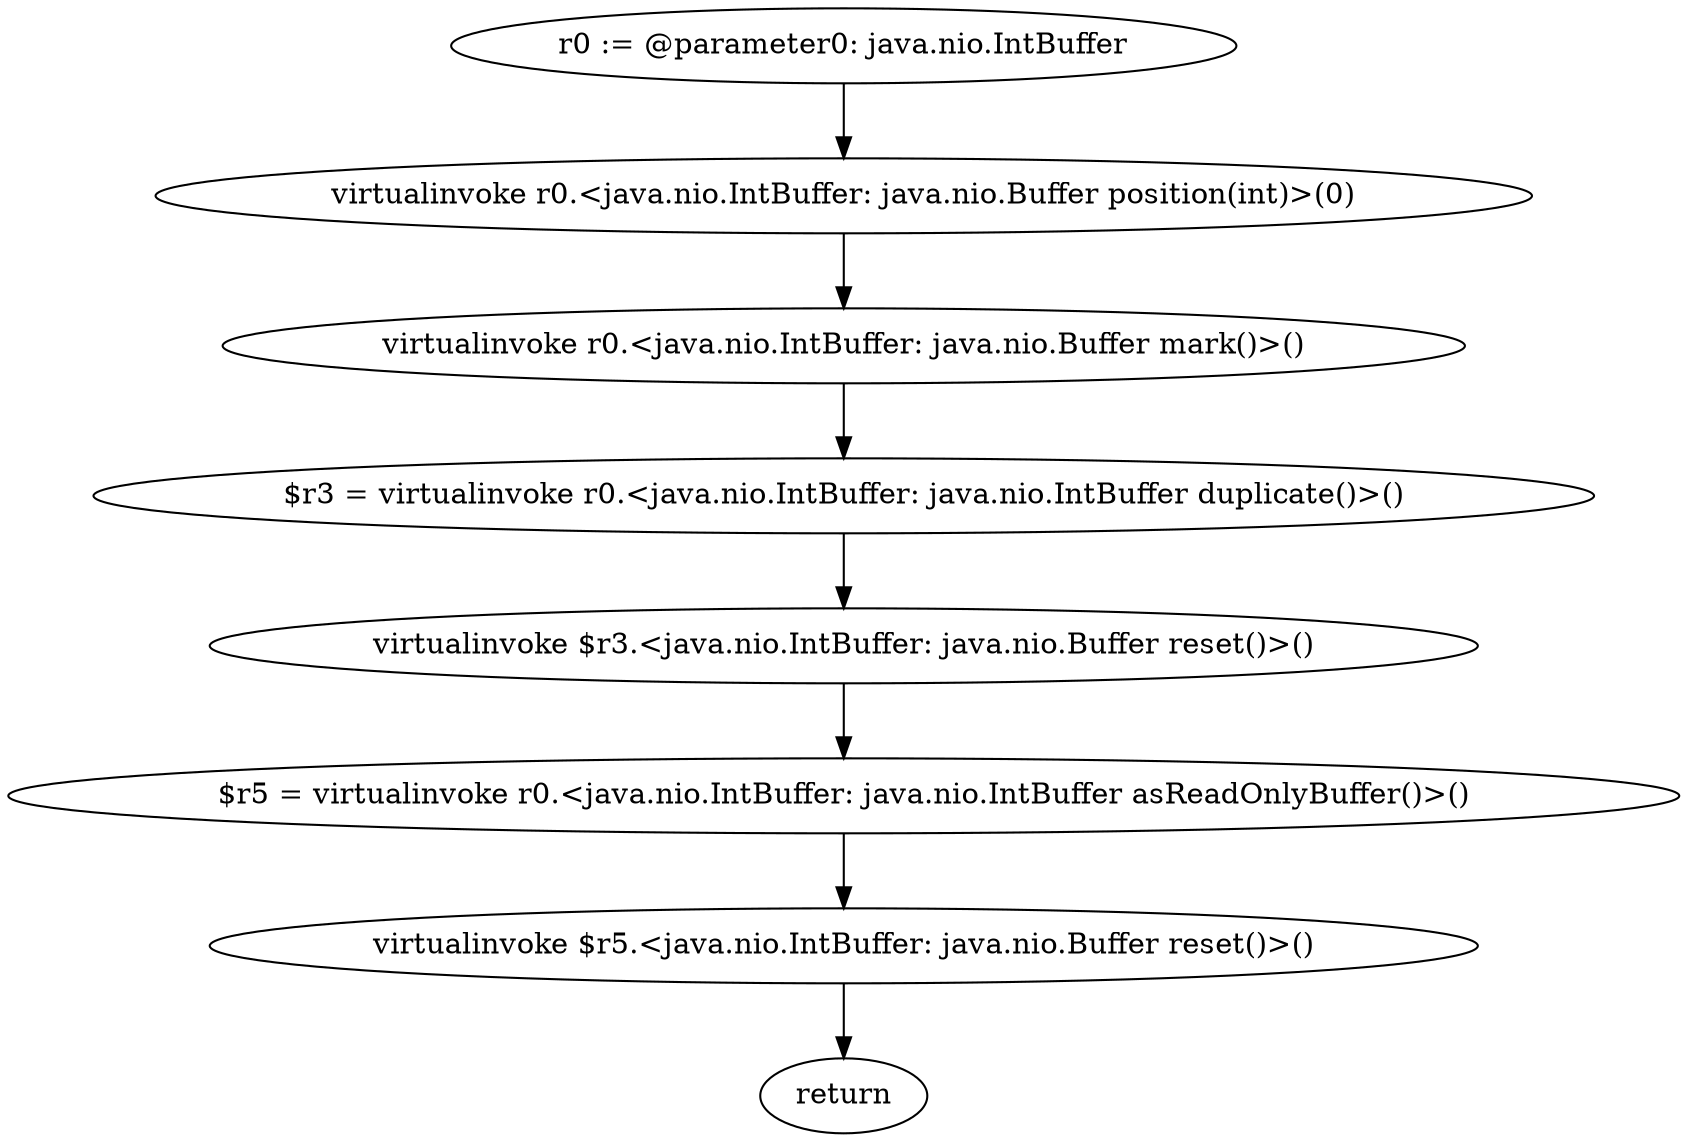 digraph "unitGraph" {
    "r0 := @parameter0: java.nio.IntBuffer"
    "virtualinvoke r0.<java.nio.IntBuffer: java.nio.Buffer position(int)>(0)"
    "virtualinvoke r0.<java.nio.IntBuffer: java.nio.Buffer mark()>()"
    "$r3 = virtualinvoke r0.<java.nio.IntBuffer: java.nio.IntBuffer duplicate()>()"
    "virtualinvoke $r3.<java.nio.IntBuffer: java.nio.Buffer reset()>()"
    "$r5 = virtualinvoke r0.<java.nio.IntBuffer: java.nio.IntBuffer asReadOnlyBuffer()>()"
    "virtualinvoke $r5.<java.nio.IntBuffer: java.nio.Buffer reset()>()"
    "return"
    "r0 := @parameter0: java.nio.IntBuffer"->"virtualinvoke r0.<java.nio.IntBuffer: java.nio.Buffer position(int)>(0)";
    "virtualinvoke r0.<java.nio.IntBuffer: java.nio.Buffer position(int)>(0)"->"virtualinvoke r0.<java.nio.IntBuffer: java.nio.Buffer mark()>()";
    "virtualinvoke r0.<java.nio.IntBuffer: java.nio.Buffer mark()>()"->"$r3 = virtualinvoke r0.<java.nio.IntBuffer: java.nio.IntBuffer duplicate()>()";
    "$r3 = virtualinvoke r0.<java.nio.IntBuffer: java.nio.IntBuffer duplicate()>()"->"virtualinvoke $r3.<java.nio.IntBuffer: java.nio.Buffer reset()>()";
    "virtualinvoke $r3.<java.nio.IntBuffer: java.nio.Buffer reset()>()"->"$r5 = virtualinvoke r0.<java.nio.IntBuffer: java.nio.IntBuffer asReadOnlyBuffer()>()";
    "$r5 = virtualinvoke r0.<java.nio.IntBuffer: java.nio.IntBuffer asReadOnlyBuffer()>()"->"virtualinvoke $r5.<java.nio.IntBuffer: java.nio.Buffer reset()>()";
    "virtualinvoke $r5.<java.nio.IntBuffer: java.nio.Buffer reset()>()"->"return";
}
